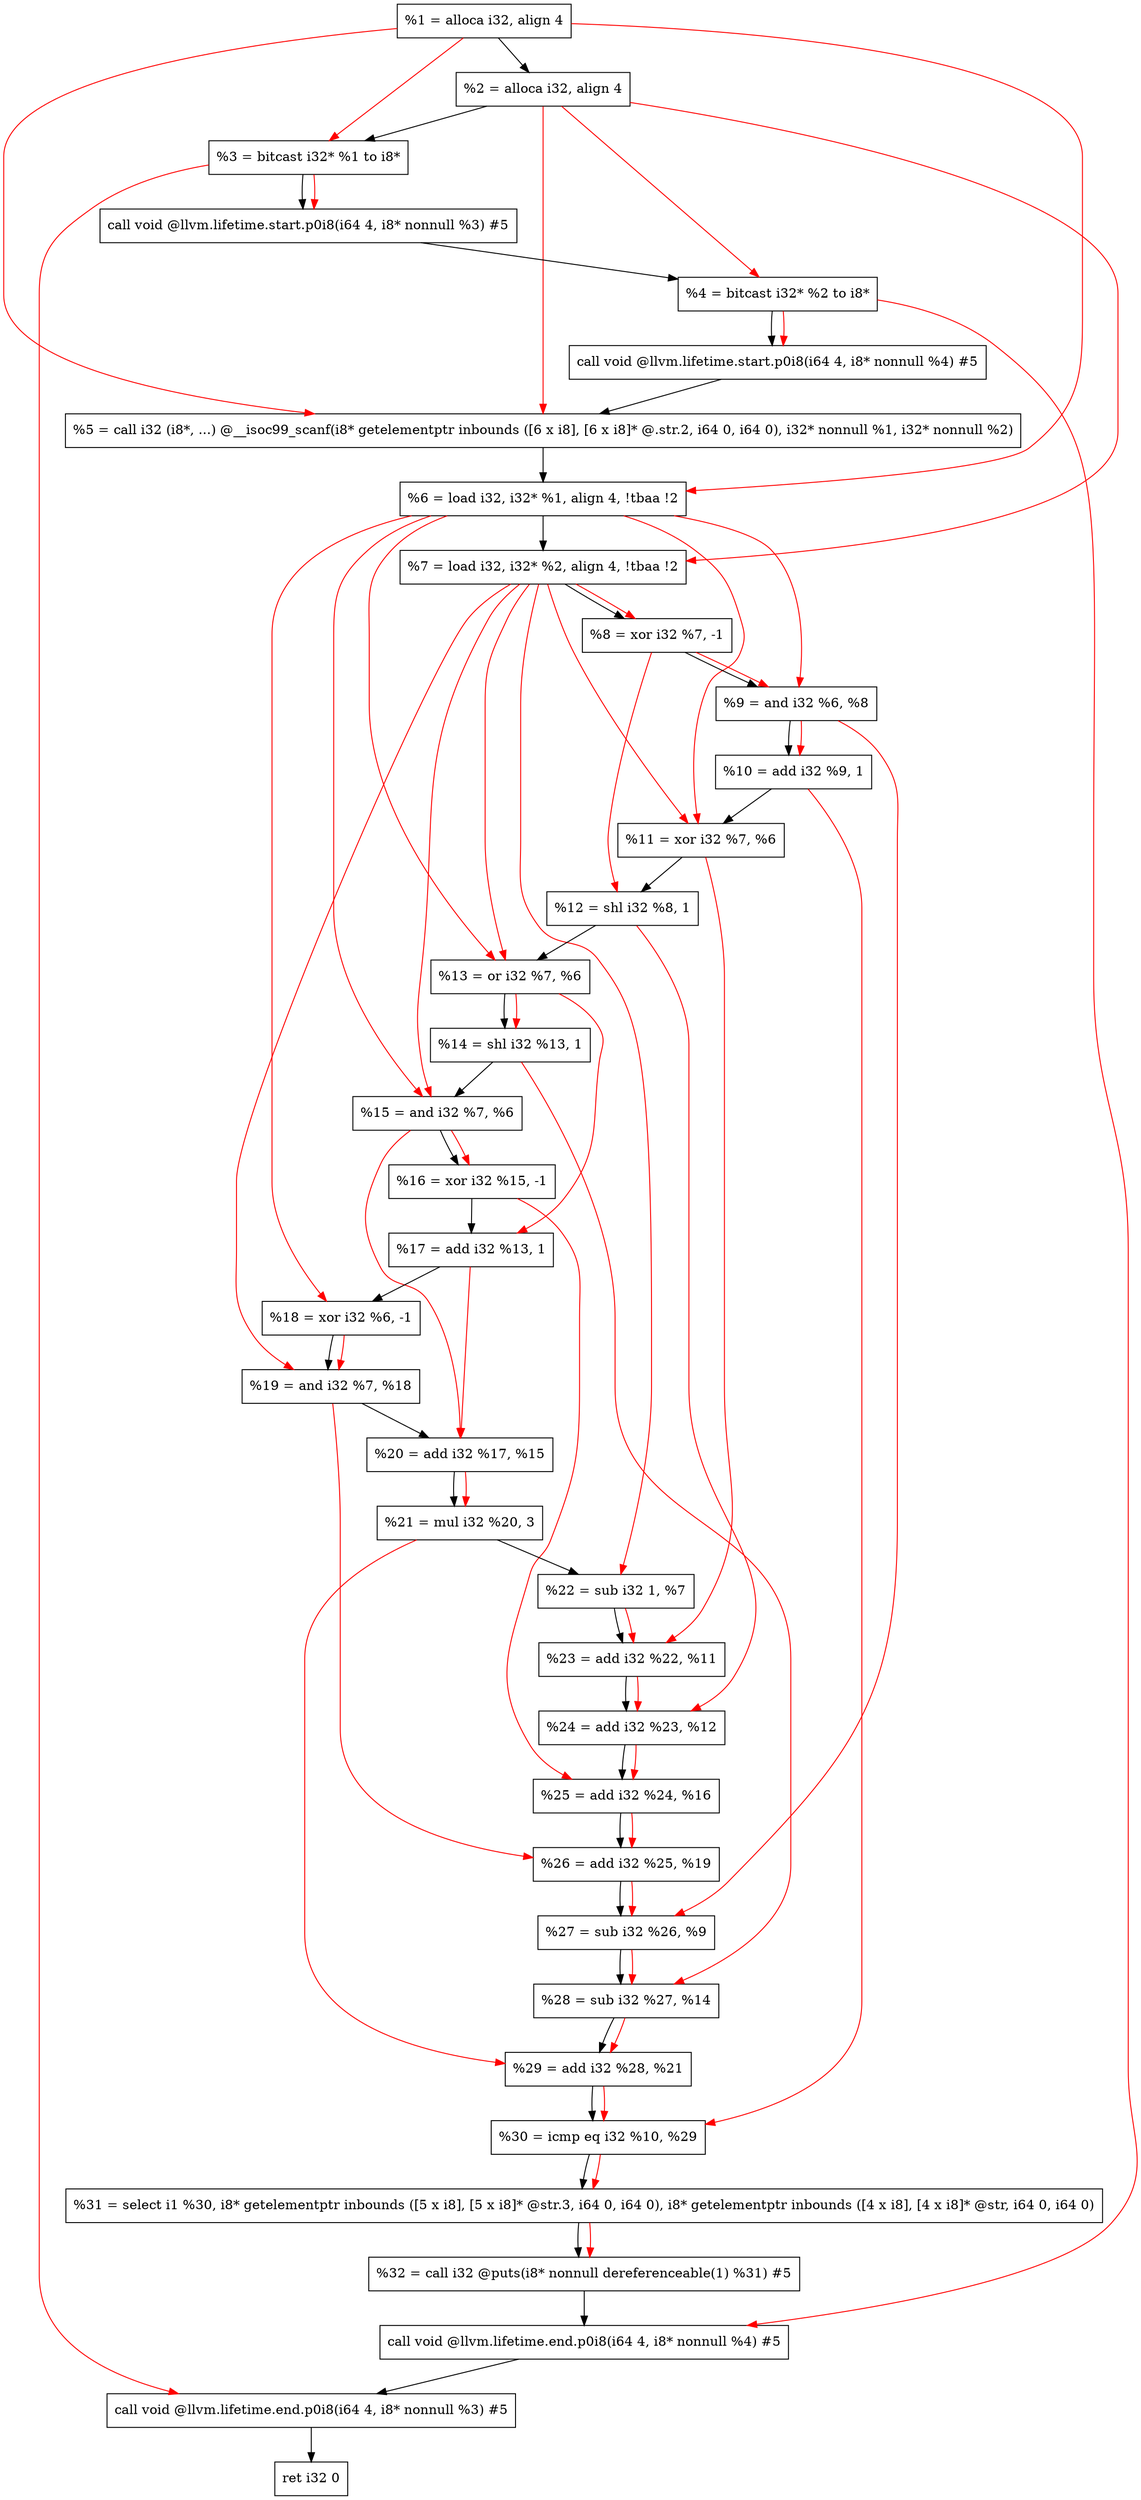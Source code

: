 digraph "DFG for'main' function" {
	Node0x1b92c28[shape=record, label="  %1 = alloca i32, align 4"];
	Node0x1b92ca8[shape=record, label="  %2 = alloca i32, align 4"];
	Node0x1b92d38[shape=record, label="  %3 = bitcast i32* %1 to i8*"];
	Node0x1b93198[shape=record, label="  call void @llvm.lifetime.start.p0i8(i64 4, i8* nonnull %3) #5"];
	Node0x1b93278[shape=record, label="  %4 = bitcast i32* %2 to i8*"];
	Node0x1b93398[shape=record, label="  call void @llvm.lifetime.start.p0i8(i64 4, i8* nonnull %4) #5"];
	Node0x1b935d0[shape=record, label="  %5 = call i32 (i8*, ...) @__isoc99_scanf(i8* getelementptr inbounds ([6 x i8], [6 x i8]* @.str.2, i64 0, i64 0), i32* nonnull %1, i32* nonnull %2)"];
	Node0x1b93688[shape=record, label="  %6 = load i32, i32* %1, align 4, !tbaa !2"];
	Node0x1b945f8[shape=record, label="  %7 = load i32, i32* %2, align 4, !tbaa !2"];
	Node0x1b94c80[shape=record, label="  %8 = xor i32 %7, -1"];
	Node0x1b94cf0[shape=record, label="  %9 = and i32 %6, %8"];
	Node0x1b94d60[shape=record, label="  %10 = add i32 %9, 1"];
	Node0x1b94dd0[shape=record, label="  %11 = xor i32 %7, %6"];
	Node0x1b94e40[shape=record, label="  %12 = shl i32 %8, 1"];
	Node0x1b94eb0[shape=record, label="  %13 = or i32 %7, %6"];
	Node0x1b94f20[shape=record, label="  %14 = shl i32 %13, 1"];
	Node0x1b94f90[shape=record, label="  %15 = and i32 %7, %6"];
	Node0x1b95000[shape=record, label="  %16 = xor i32 %15, -1"];
	Node0x1b95070[shape=record, label="  %17 = add i32 %13, 1"];
	Node0x1b950e0[shape=record, label="  %18 = xor i32 %6, -1"];
	Node0x1b95150[shape=record, label="  %19 = and i32 %7, %18"];
	Node0x1b951c0[shape=record, label="  %20 = add i32 %17, %15"];
	Node0x1b95230[shape=record, label="  %21 = mul i32 %20, 3"];
	Node0x1b952a0[shape=record, label="  %22 = sub i32 1, %7"];
	Node0x1b95310[shape=record, label="  %23 = add i32 %22, %11"];
	Node0x1b95380[shape=record, label="  %24 = add i32 %23, %12"];
	Node0x1b953f0[shape=record, label="  %25 = add i32 %24, %16"];
	Node0x1b95460[shape=record, label="  %26 = add i32 %25, %19"];
	Node0x1b954d0[shape=record, label="  %27 = sub i32 %26, %9"];
	Node0x1b95540[shape=record, label="  %28 = sub i32 %27, %14"];
	Node0x1b955b0[shape=record, label="  %29 = add i32 %28, %21"];
	Node0x1b95620[shape=record, label="  %30 = icmp eq i32 %10, %29"];
	Node0x1b339d8[shape=record, label="  %31 = select i1 %30, i8* getelementptr inbounds ([5 x i8], [5 x i8]* @str.3, i64 0, i64 0), i8* getelementptr inbounds ([4 x i8], [4 x i8]* @str, i64 0, i64 0)"];
	Node0x1b956b0[shape=record, label="  %32 = call i32 @puts(i8* nonnull dereferenceable(1) %31) #5"];
	Node0x1b95b18[shape=record, label="  call void @llvm.lifetime.end.p0i8(i64 4, i8* nonnull %4) #5"];
	Node0x1b95c78[shape=record, label="  call void @llvm.lifetime.end.p0i8(i64 4, i8* nonnull %3) #5"];
	Node0x1b95d38[shape=record, label="  ret i32 0"];
	Node0x1b92c28 -> Node0x1b92ca8;
	Node0x1b92ca8 -> Node0x1b92d38;
	Node0x1b92d38 -> Node0x1b93198;
	Node0x1b93198 -> Node0x1b93278;
	Node0x1b93278 -> Node0x1b93398;
	Node0x1b93398 -> Node0x1b935d0;
	Node0x1b935d0 -> Node0x1b93688;
	Node0x1b93688 -> Node0x1b945f8;
	Node0x1b945f8 -> Node0x1b94c80;
	Node0x1b94c80 -> Node0x1b94cf0;
	Node0x1b94cf0 -> Node0x1b94d60;
	Node0x1b94d60 -> Node0x1b94dd0;
	Node0x1b94dd0 -> Node0x1b94e40;
	Node0x1b94e40 -> Node0x1b94eb0;
	Node0x1b94eb0 -> Node0x1b94f20;
	Node0x1b94f20 -> Node0x1b94f90;
	Node0x1b94f90 -> Node0x1b95000;
	Node0x1b95000 -> Node0x1b95070;
	Node0x1b95070 -> Node0x1b950e0;
	Node0x1b950e0 -> Node0x1b95150;
	Node0x1b95150 -> Node0x1b951c0;
	Node0x1b951c0 -> Node0x1b95230;
	Node0x1b95230 -> Node0x1b952a0;
	Node0x1b952a0 -> Node0x1b95310;
	Node0x1b95310 -> Node0x1b95380;
	Node0x1b95380 -> Node0x1b953f0;
	Node0x1b953f0 -> Node0x1b95460;
	Node0x1b95460 -> Node0x1b954d0;
	Node0x1b954d0 -> Node0x1b95540;
	Node0x1b95540 -> Node0x1b955b0;
	Node0x1b955b0 -> Node0x1b95620;
	Node0x1b95620 -> Node0x1b339d8;
	Node0x1b339d8 -> Node0x1b956b0;
	Node0x1b956b0 -> Node0x1b95b18;
	Node0x1b95b18 -> Node0x1b95c78;
	Node0x1b95c78 -> Node0x1b95d38;
edge [color=red]
	Node0x1b92c28 -> Node0x1b92d38;
	Node0x1b92d38 -> Node0x1b93198;
	Node0x1b92ca8 -> Node0x1b93278;
	Node0x1b93278 -> Node0x1b93398;
	Node0x1b92c28 -> Node0x1b935d0;
	Node0x1b92ca8 -> Node0x1b935d0;
	Node0x1b92c28 -> Node0x1b93688;
	Node0x1b92ca8 -> Node0x1b945f8;
	Node0x1b945f8 -> Node0x1b94c80;
	Node0x1b93688 -> Node0x1b94cf0;
	Node0x1b94c80 -> Node0x1b94cf0;
	Node0x1b94cf0 -> Node0x1b94d60;
	Node0x1b945f8 -> Node0x1b94dd0;
	Node0x1b93688 -> Node0x1b94dd0;
	Node0x1b94c80 -> Node0x1b94e40;
	Node0x1b945f8 -> Node0x1b94eb0;
	Node0x1b93688 -> Node0x1b94eb0;
	Node0x1b94eb0 -> Node0x1b94f20;
	Node0x1b945f8 -> Node0x1b94f90;
	Node0x1b93688 -> Node0x1b94f90;
	Node0x1b94f90 -> Node0x1b95000;
	Node0x1b94eb0 -> Node0x1b95070;
	Node0x1b93688 -> Node0x1b950e0;
	Node0x1b945f8 -> Node0x1b95150;
	Node0x1b950e0 -> Node0x1b95150;
	Node0x1b95070 -> Node0x1b951c0;
	Node0x1b94f90 -> Node0x1b951c0;
	Node0x1b951c0 -> Node0x1b95230;
	Node0x1b945f8 -> Node0x1b952a0;
	Node0x1b952a0 -> Node0x1b95310;
	Node0x1b94dd0 -> Node0x1b95310;
	Node0x1b95310 -> Node0x1b95380;
	Node0x1b94e40 -> Node0x1b95380;
	Node0x1b95380 -> Node0x1b953f0;
	Node0x1b95000 -> Node0x1b953f0;
	Node0x1b953f0 -> Node0x1b95460;
	Node0x1b95150 -> Node0x1b95460;
	Node0x1b95460 -> Node0x1b954d0;
	Node0x1b94cf0 -> Node0x1b954d0;
	Node0x1b954d0 -> Node0x1b95540;
	Node0x1b94f20 -> Node0x1b95540;
	Node0x1b95540 -> Node0x1b955b0;
	Node0x1b95230 -> Node0x1b955b0;
	Node0x1b94d60 -> Node0x1b95620;
	Node0x1b955b0 -> Node0x1b95620;
	Node0x1b95620 -> Node0x1b339d8;
	Node0x1b339d8 -> Node0x1b956b0;
	Node0x1b93278 -> Node0x1b95b18;
	Node0x1b92d38 -> Node0x1b95c78;
}
